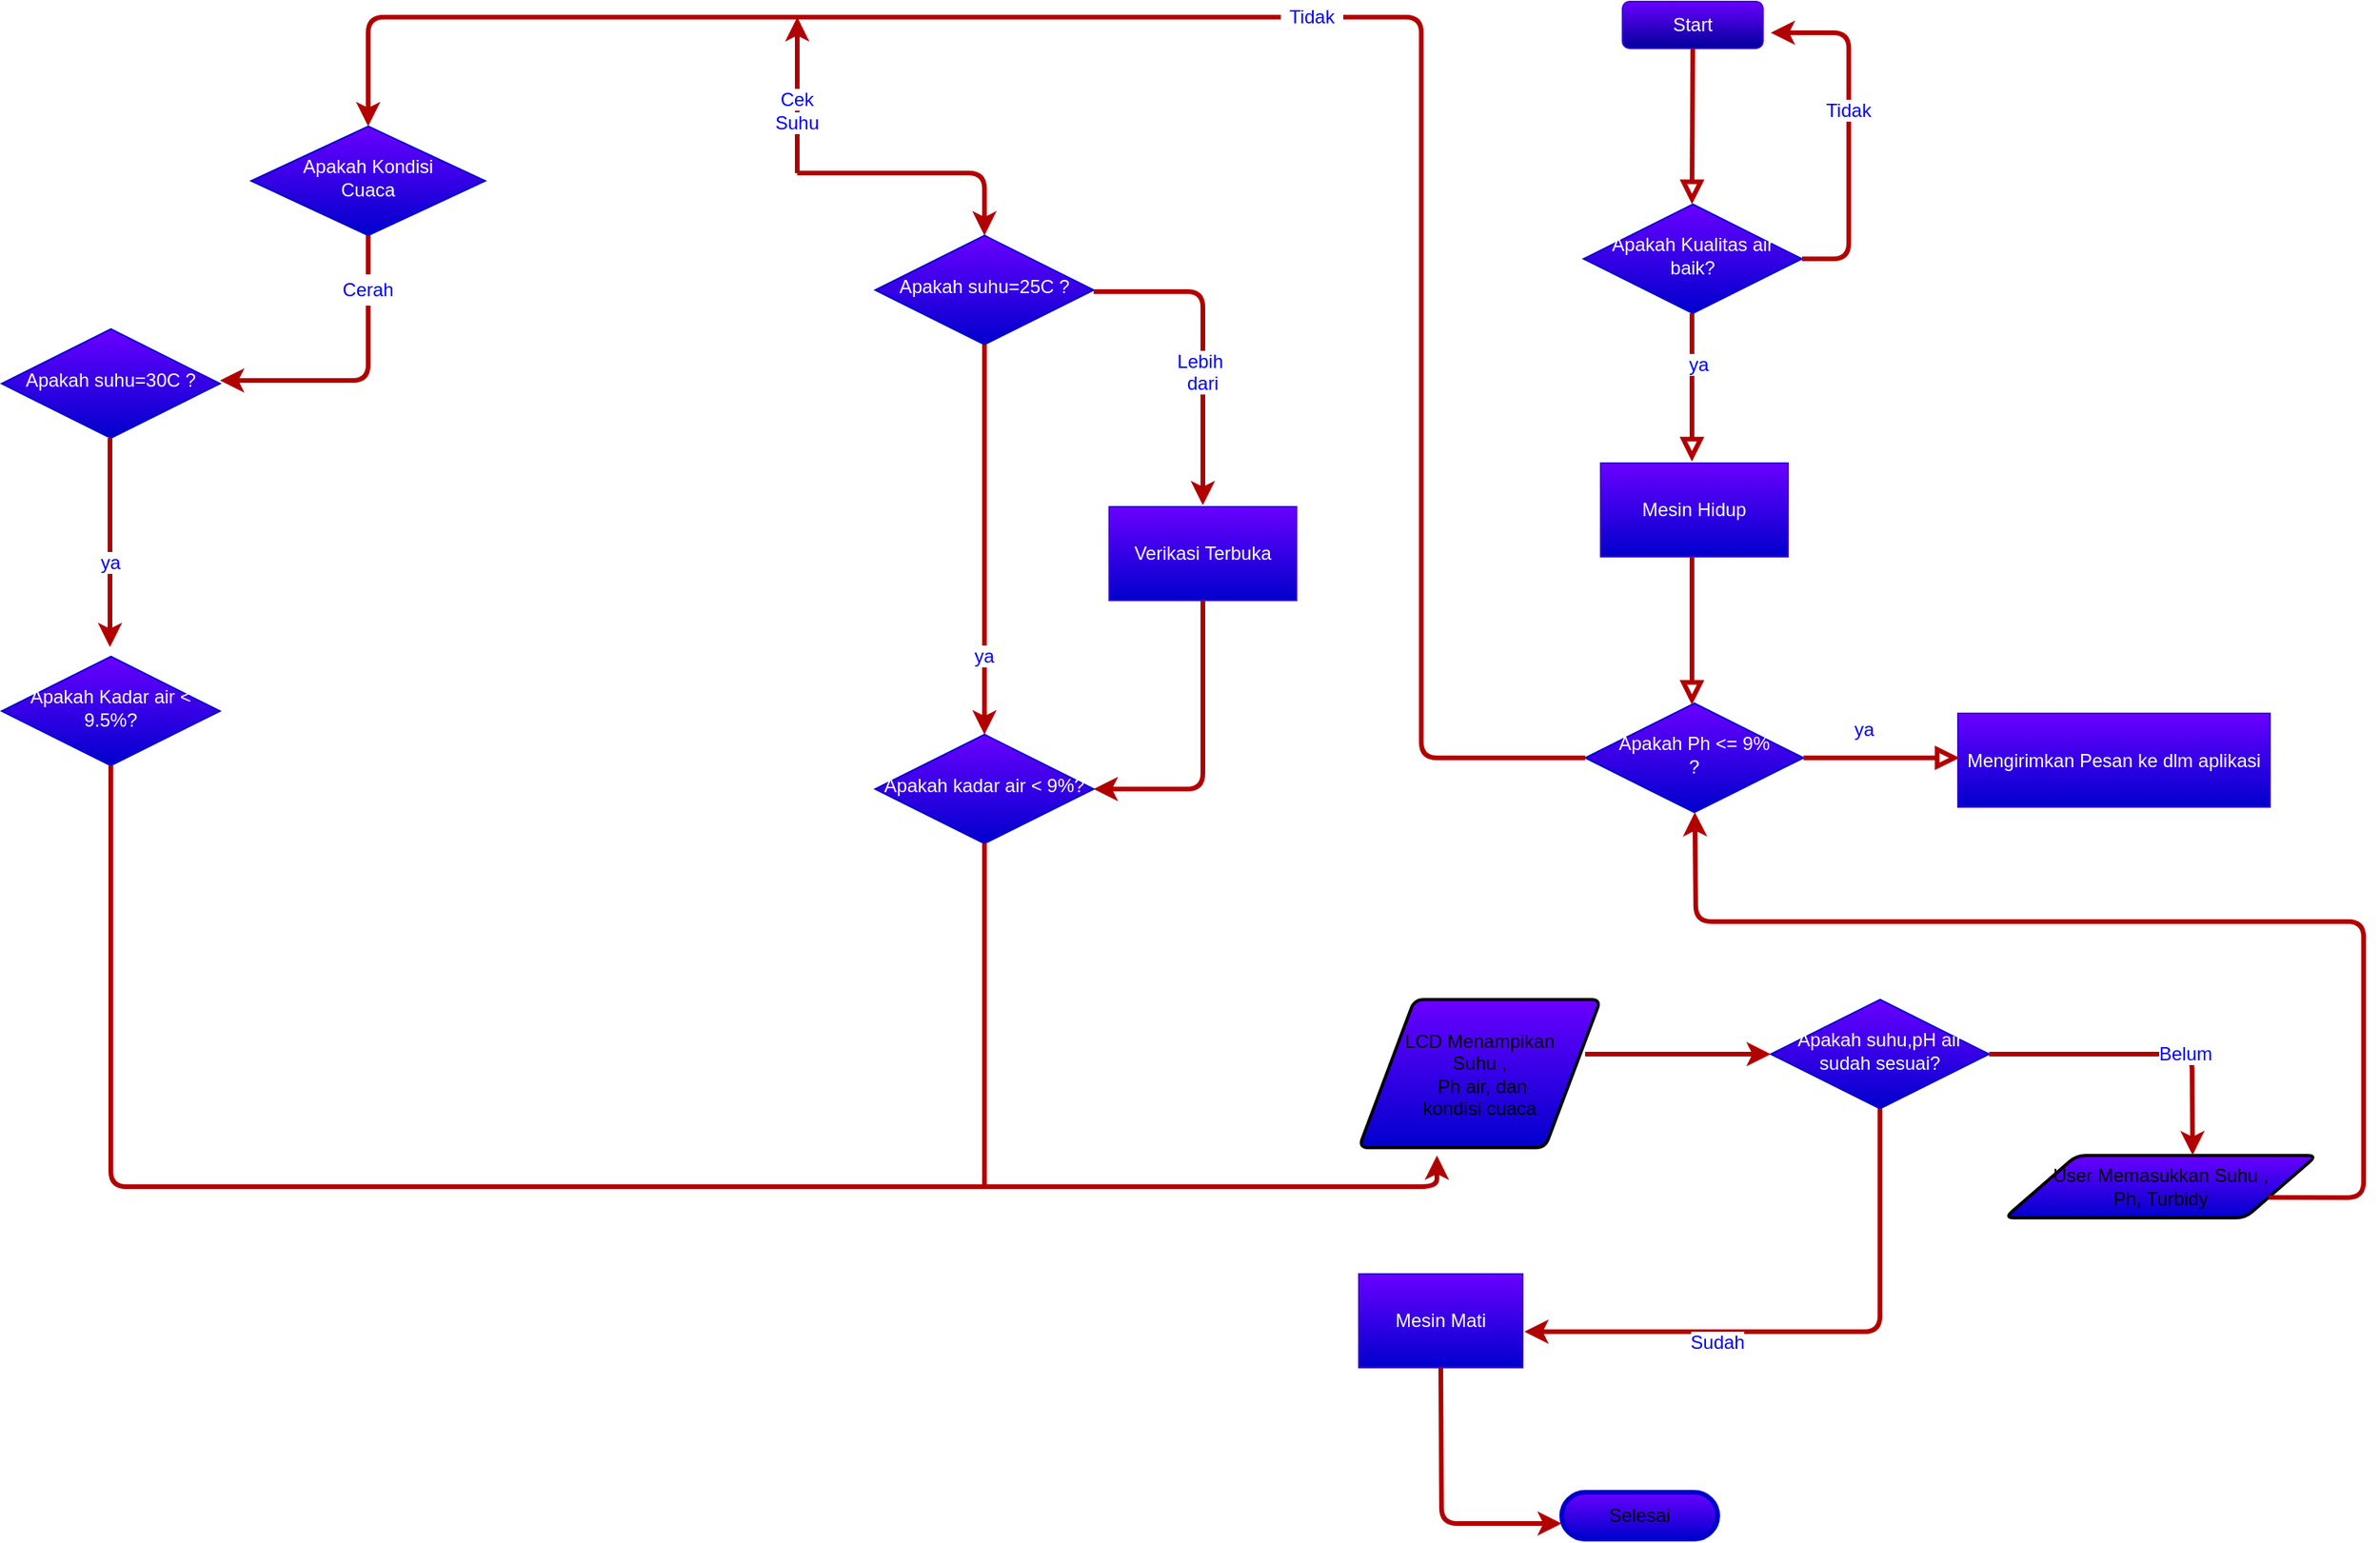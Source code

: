 <mxfile version="14.8.5" type="github">
  <diagram id="C5RBs43oDa-KdzZeNtuy" name="Page-1">
    <mxGraphModel dx="2721" dy="811" grid="1" gridSize="10" guides="1" tooltips="1" connect="1" arrows="1" fold="1" page="1" pageScale="1" pageWidth="1169" pageHeight="827" background="none" math="0" shadow="0">
      <root>
        <mxCell id="WIyWlLk6GJQsqaUBKTNV-0" />
        <mxCell id="WIyWlLk6GJQsqaUBKTNV-1" parent="WIyWlLk6GJQsqaUBKTNV-0" />
        <mxCell id="WIyWlLk6GJQsqaUBKTNV-3" value="Start" style="rounded=1;whiteSpace=wrap;html=1;fontSize=12;glass=0;strokeWidth=1;shadow=0;fillColor=#6a00ff;strokeColor=#3700CC;fontColor=#ffffff;gradientColor=#000099;" parent="WIyWlLk6GJQsqaUBKTNV-1" vertex="1">
          <mxGeometry x="249" y="10" width="90" height="30" as="geometry" />
        </mxCell>
        <mxCell id="WIyWlLk6GJQsqaUBKTNV-10" value="&lt;span style=&quot;color: rgb(255 , 255 , 255)&quot;&gt;Apakah Kualitas air baik?&lt;/span&gt;" style="rhombus;whiteSpace=wrap;html=1;shadow=0;fontFamily=Helvetica;fontSize=12;align=center;strokeWidth=1;spacing=6;spacingTop=-4;fontColor=#000000;fillColor=#6A00FF;gradientColor=#0000CC;strokeColor=#0000CC;" parent="WIyWlLk6GJQsqaUBKTNV-1" vertex="1">
          <mxGeometry x="224" y="140" width="140" height="70" as="geometry" />
        </mxCell>
        <mxCell id="bDoUtLGQbt2k-Oi-LWWi-0" value="Mesin Hidup" style="rounded=0;whiteSpace=wrap;html=1;fillColor=#6a00ff;strokeColor=#3700CC;fontColor=#ffffff;gradientColor=#0000CC;" vertex="1" parent="WIyWlLk6GJQsqaUBKTNV-1">
          <mxGeometry x="235" y="306" width="120" height="60" as="geometry" />
        </mxCell>
        <mxCell id="bDoUtLGQbt2k-Oi-LWWi-30" value="" style="rounded=0;html=1;jettySize=auto;orthogonalLoop=1;fontSize=11;endArrow=block;endFill=0;endSize=8;strokeWidth=3;shadow=0;labelBackgroundColor=none;edgeStyle=orthogonalEdgeStyle;strokeColor=#B20000;fillColor=#e51400;exitX=0.5;exitY=1;exitDx=0;exitDy=0;" edge="1" parent="WIyWlLk6GJQsqaUBKTNV-1" source="WIyWlLk6GJQsqaUBKTNV-3">
          <mxGeometry relative="1" as="geometry">
            <mxPoint x="293.5" y="45" as="sourcePoint" />
            <mxPoint x="293.5" y="140" as="targetPoint" />
          </mxGeometry>
        </mxCell>
        <mxCell id="bDoUtLGQbt2k-Oi-LWWi-31" value="" style="rounded=0;html=1;jettySize=auto;orthogonalLoop=1;fontSize=11;endArrow=block;endFill=0;endSize=8;strokeWidth=3;shadow=0;labelBackgroundColor=none;edgeStyle=orthogonalEdgeStyle;strokeColor=#B20000;fillColor=#e51400;" edge="1" parent="WIyWlLk6GJQsqaUBKTNV-1">
          <mxGeometry relative="1" as="geometry">
            <mxPoint x="293.5" y="210" as="sourcePoint" />
            <mxPoint x="293.5" y="305" as="targetPoint" />
          </mxGeometry>
        </mxCell>
        <mxCell id="bDoUtLGQbt2k-Oi-LWWi-32" value="&lt;span style=&quot;background-color: rgb(255 , 255 , 255)&quot;&gt;&lt;font color=&quot;#0000ff&quot;&gt;ya&lt;/font&gt;&lt;/span&gt;" style="text;html=1;strokeColor=none;fillColor=none;align=center;verticalAlign=middle;whiteSpace=wrap;rounded=0;strokeWidth=3;" vertex="1" parent="WIyWlLk6GJQsqaUBKTNV-1">
          <mxGeometry x="278" y="233" width="40" height="20" as="geometry" />
        </mxCell>
        <mxCell id="bDoUtLGQbt2k-Oi-LWWi-34" value="" style="endArrow=classic;html=1;strokeColor=#B20000;strokeWidth=3;exitX=1;exitY=0.5;exitDx=0;exitDy=0;" edge="1" parent="WIyWlLk6GJQsqaUBKTNV-1" source="WIyWlLk6GJQsqaUBKTNV-10">
          <mxGeometry width="50" height="50" relative="1" as="geometry">
            <mxPoint x="374" y="160" as="sourcePoint" />
            <mxPoint x="344" y="30" as="targetPoint" />
            <Array as="points">
              <mxPoint x="394" y="175" />
              <mxPoint x="394" y="30" />
            </Array>
          </mxGeometry>
        </mxCell>
        <mxCell id="bDoUtLGQbt2k-Oi-LWWi-35" value="&lt;span style=&quot;background-color: rgb(255 , 255 , 255)&quot;&gt;&lt;font color=&quot;#0000ff&quot;&gt;Tidak&lt;/font&gt;&lt;/span&gt;" style="text;html=1;strokeColor=none;fillColor=none;align=center;verticalAlign=middle;whiteSpace=wrap;rounded=0;strokeWidth=3;" vertex="1" parent="WIyWlLk6GJQsqaUBKTNV-1">
          <mxGeometry x="374" y="70" width="40" height="20" as="geometry" />
        </mxCell>
        <mxCell id="bDoUtLGQbt2k-Oi-LWWi-37" value="&lt;span style=&quot;color: rgb(255 , 255 , 255)&quot;&gt;Apakah Ph &amp;lt;= 9%&lt;br&gt;?&lt;/span&gt;" style="rhombus;whiteSpace=wrap;html=1;shadow=0;fontFamily=Helvetica;fontSize=12;align=center;strokeWidth=1;spacing=6;spacingTop=-4;fontColor=#000000;fillColor=#6A00FF;gradientColor=#0000CC;strokeColor=#0000CC;" vertex="1" parent="WIyWlLk6GJQsqaUBKTNV-1">
          <mxGeometry x="225" y="460" width="140" height="70" as="geometry" />
        </mxCell>
        <mxCell id="bDoUtLGQbt2k-Oi-LWWi-38" value="" style="rounded=0;html=1;jettySize=auto;orthogonalLoop=1;fontSize=11;endArrow=block;endFill=0;endSize=8;strokeWidth=3;shadow=0;labelBackgroundColor=none;edgeStyle=orthogonalEdgeStyle;strokeColor=#B20000;fillColor=#e51400;" edge="1" parent="WIyWlLk6GJQsqaUBKTNV-1">
          <mxGeometry relative="1" as="geometry">
            <mxPoint x="293.5" y="366" as="sourcePoint" />
            <mxPoint x="293.5" y="461" as="targetPoint" />
          </mxGeometry>
        </mxCell>
        <mxCell id="bDoUtLGQbt2k-Oi-LWWi-39" value="Mengirimkan Pesan ke dlm aplikasi" style="rounded=0;whiteSpace=wrap;html=1;fillColor=#6a00ff;strokeColor=#3700CC;fontColor=#ffffff;gradientColor=#0000CC;" vertex="1" parent="WIyWlLk6GJQsqaUBKTNV-1">
          <mxGeometry x="464" y="466.5" width="200" height="60" as="geometry" />
        </mxCell>
        <mxCell id="bDoUtLGQbt2k-Oi-LWWi-42" value="&lt;span style=&quot;color: rgb(255 , 255 , 255)&quot;&gt;Apakah suhu=25C ?&lt;/span&gt;" style="rhombus;whiteSpace=wrap;html=1;shadow=0;fontFamily=Helvetica;fontSize=12;align=center;strokeWidth=1;spacing=6;spacingTop=-4;fontColor=#000000;fillColor=#6A00FF;gradientColor=#0000CC;strokeColor=#0000CC;" vertex="1" parent="WIyWlLk6GJQsqaUBKTNV-1">
          <mxGeometry x="-230" y="160" width="140" height="70" as="geometry" />
        </mxCell>
        <mxCell id="bDoUtLGQbt2k-Oi-LWWi-45" value="Verikasi Terbuka" style="rounded=0;whiteSpace=wrap;html=1;fillColor=#6a00ff;strokeColor=#3700CC;fontColor=#ffffff;gradientColor=#0000CC;" vertex="1" parent="WIyWlLk6GJQsqaUBKTNV-1">
          <mxGeometry x="-80" y="334" width="120" height="60" as="geometry" />
        </mxCell>
        <mxCell id="bDoUtLGQbt2k-Oi-LWWi-49" value="&lt;font color=&quot;#ffffff&quot;&gt;Apakah kadar air &amp;lt; 9%?&lt;/font&gt;" style="rhombus;whiteSpace=wrap;html=1;shadow=0;fontFamily=Helvetica;fontSize=12;align=center;strokeWidth=1;spacing=6;spacingTop=-4;fontColor=#000000;fillColor=#6A00FF;gradientColor=#0000CC;strokeColor=#0000CC;" vertex="1" parent="WIyWlLk6GJQsqaUBKTNV-1">
          <mxGeometry x="-230" y="480" width="140" height="70" as="geometry" />
        </mxCell>
        <mxCell id="bDoUtLGQbt2k-Oi-LWWi-54" value="" style="rounded=0;html=1;jettySize=auto;orthogonalLoop=1;fontSize=11;endArrow=block;endFill=0;endSize=8;strokeWidth=3;shadow=0;labelBackgroundColor=none;edgeStyle=orthogonalEdgeStyle;strokeColor=#B20000;fillColor=#e51400;" edge="1" parent="WIyWlLk6GJQsqaUBKTNV-1">
          <mxGeometry relative="1" as="geometry">
            <mxPoint x="365" y="495" as="sourcePoint" />
            <mxPoint x="465" y="495" as="targetPoint" />
            <Array as="points">
              <mxPoint x="465" y="495" />
            </Array>
          </mxGeometry>
        </mxCell>
        <mxCell id="bDoUtLGQbt2k-Oi-LWWi-56" value="&lt;span style=&quot;background-color: rgb(255 , 255 , 255)&quot;&gt;&lt;font color=&quot;#0000ff&quot;&gt;ya&lt;/font&gt;&lt;/span&gt;" style="text;html=1;strokeColor=none;fillColor=none;align=center;verticalAlign=middle;whiteSpace=wrap;rounded=0;strokeWidth=3;" vertex="1" parent="WIyWlLk6GJQsqaUBKTNV-1">
          <mxGeometry x="384" y="466.5" width="40" height="20" as="geometry" />
        </mxCell>
        <mxCell id="bDoUtLGQbt2k-Oi-LWWi-57" value="User Memasukkan Suhu , &lt;br&gt;Ph, Turbidy" style="shape=parallelogram;html=1;strokeWidth=2;perimeter=parallelogramPerimeter;whiteSpace=wrap;rounded=1;arcSize=12;size=0.23;fillColor=#6A00FF;gradientColor=#0000CC;" vertex="1" parent="WIyWlLk6GJQsqaUBKTNV-1">
          <mxGeometry x="494" y="750" width="200" height="40" as="geometry" />
        </mxCell>
        <mxCell id="bDoUtLGQbt2k-Oi-LWWi-59" value="" style="endArrow=classic;html=1;strokeColor=#B20000;strokeWidth=3;exitX=1;exitY=0.75;exitDx=0;exitDy=0;" edge="1" parent="WIyWlLk6GJQsqaUBKTNV-1" source="bDoUtLGQbt2k-Oi-LWWi-57" target="bDoUtLGQbt2k-Oi-LWWi-37">
          <mxGeometry width="50" height="50" relative="1" as="geometry">
            <mxPoint x="614" y="735" as="sourcePoint" />
            <mxPoint x="288" y="590" as="targetPoint" />
            <Array as="points">
              <mxPoint x="724" y="777" />
              <mxPoint x="724" y="670" />
              <mxPoint x="724" y="600" />
              <mxPoint x="518" y="600" />
              <mxPoint x="296" y="600" />
            </Array>
          </mxGeometry>
        </mxCell>
        <mxCell id="bDoUtLGQbt2k-Oi-LWWi-60" value="&lt;span style=&quot;color: rgb(255 , 255 , 255)&quot;&gt;Apakah suhu,pH air sudah sesuai?&lt;/span&gt;" style="rhombus;whiteSpace=wrap;html=1;shadow=0;fontFamily=Helvetica;fontSize=12;align=center;strokeWidth=1;spacing=6;spacingTop=-4;fontColor=#000000;fillColor=#6A00FF;gradientColor=#0000CC;strokeColor=#0000CC;" vertex="1" parent="WIyWlLk6GJQsqaUBKTNV-1">
          <mxGeometry x="344" y="650" width="140" height="70" as="geometry" />
        </mxCell>
        <mxCell id="bDoUtLGQbt2k-Oi-LWWi-61" value="" style="endArrow=classic;html=1;strokeColor=#B20000;strokeWidth=3;exitX=1;exitY=0.5;exitDx=0;exitDy=0;entryX=0.602;entryY=-0.005;entryDx=0;entryDy=0;entryPerimeter=0;" edge="1" parent="WIyWlLk6GJQsqaUBKTNV-1" source="bDoUtLGQbt2k-Oi-LWWi-60" target="bDoUtLGQbt2k-Oi-LWWi-57">
          <mxGeometry width="50" height="50" relative="1" as="geometry">
            <mxPoint x="484" y="670" as="sourcePoint" />
            <mxPoint x="604" y="750" as="targetPoint" />
            <Array as="points">
              <mxPoint x="614" y="685" />
            </Array>
          </mxGeometry>
        </mxCell>
        <mxCell id="bDoUtLGQbt2k-Oi-LWWi-62" value="LCD Menampikan &lt;br&gt;Suhu ,&lt;br&gt;&amp;nbsp;Ph air, dan &lt;br&gt;kondisi cuaca" style="shape=parallelogram;html=1;strokeWidth=2;perimeter=parallelogramPerimeter;whiteSpace=wrap;rounded=1;arcSize=12;size=0.23;fillColor=#6A00FF;gradientColor=#0000CC;" vertex="1" parent="WIyWlLk6GJQsqaUBKTNV-1">
          <mxGeometry x="80" y="650" width="155" height="95" as="geometry" />
        </mxCell>
        <mxCell id="bDoUtLGQbt2k-Oi-LWWi-63" value="" style="endArrow=classic;html=1;strokeColor=#B20000;strokeWidth=3;entryX=0;entryY=0.5;entryDx=0;entryDy=0;" edge="1" parent="WIyWlLk6GJQsqaUBKTNV-1" target="bDoUtLGQbt2k-Oi-LWWi-60">
          <mxGeometry width="50" height="50" relative="1" as="geometry">
            <mxPoint x="225" y="685" as="sourcePoint" />
            <mxPoint x="264" y="650" as="targetPoint" />
            <Array as="points">
              <mxPoint x="274" y="685" />
            </Array>
          </mxGeometry>
        </mxCell>
        <mxCell id="bDoUtLGQbt2k-Oi-LWWi-65" value="Mesin Mati" style="rounded=0;whiteSpace=wrap;html=1;fillColor=#6a00ff;strokeColor=#3700CC;fontColor=#ffffff;gradientColor=#0000CC;" vertex="1" parent="WIyWlLk6GJQsqaUBKTNV-1">
          <mxGeometry x="80" y="826" width="105" height="60" as="geometry" />
        </mxCell>
        <mxCell id="bDoUtLGQbt2k-Oi-LWWi-66" value="" style="endArrow=classic;html=1;strokeColor=#B20000;strokeWidth=3;exitX=0.5;exitY=1;exitDx=0;exitDy=0;entryX=1.01;entryY=0.617;entryDx=0;entryDy=0;entryPerimeter=0;" edge="1" parent="WIyWlLk6GJQsqaUBKTNV-1" source="bDoUtLGQbt2k-Oi-LWWi-60" target="bDoUtLGQbt2k-Oi-LWWi-65">
          <mxGeometry width="50" height="50" relative="1" as="geometry">
            <mxPoint x="250" y="876" as="sourcePoint" />
            <mxPoint x="300" y="826" as="targetPoint" />
            <Array as="points">
              <mxPoint x="414" y="863" />
            </Array>
          </mxGeometry>
        </mxCell>
        <mxCell id="bDoUtLGQbt2k-Oi-LWWi-68" value="Selesai" style="rounded=1;whiteSpace=wrap;html=1;strokeColor=#0000CC;strokeWidth=3;fillColor=#6A00FF;gradientColor=#0000CC;arcSize=50;" vertex="1" parent="WIyWlLk6GJQsqaUBKTNV-1">
          <mxGeometry x="210" y="966" width="100" height="30" as="geometry" />
        </mxCell>
        <mxCell id="bDoUtLGQbt2k-Oi-LWWi-69" value="" style="endArrow=classic;html=1;strokeColor=#B20000;strokeWidth=3;exitX=0.5;exitY=1;exitDx=0;exitDy=0;" edge="1" parent="WIyWlLk6GJQsqaUBKTNV-1" source="bDoUtLGQbt2k-Oi-LWWi-65">
          <mxGeometry width="50" height="50" relative="1" as="geometry">
            <mxPoint x="250" y="876" as="sourcePoint" />
            <mxPoint x="210" y="986" as="targetPoint" />
            <Array as="points">
              <mxPoint x="133" y="986" />
              <mxPoint x="170" y="986" />
              <mxPoint x="190" y="986" />
            </Array>
          </mxGeometry>
        </mxCell>
        <mxCell id="bDoUtLGQbt2k-Oi-LWWi-70" value="" style="endArrow=classic;html=1;strokeColor=#B20000;strokeWidth=3;exitX=0;exitY=0.5;exitDx=0;exitDy=0;entryX=0.5;entryY=0;entryDx=0;entryDy=0;startArrow=none;" edge="1" parent="WIyWlLk6GJQsqaUBKTNV-1" source="bDoUtLGQbt2k-Oi-LWWi-92" target="bDoUtLGQbt2k-Oi-LWWi-71">
          <mxGeometry width="50" height="50" relative="1" as="geometry">
            <mxPoint x="100" y="495" as="sourcePoint" />
            <mxPoint x="-400" y="80" as="targetPoint" />
            <Array as="points">
              <mxPoint x="-400" y="20" />
              <mxPoint x="-480" y="20" />
              <mxPoint x="-555" y="20" />
            </Array>
          </mxGeometry>
        </mxCell>
        <mxCell id="bDoUtLGQbt2k-Oi-LWWi-71" value="&lt;font color=&quot;#ffffff&quot;&gt;Apakah Kondisi&lt;br&gt;Cuaca&lt;/font&gt;" style="rhombus;whiteSpace=wrap;html=1;shadow=0;fontFamily=Helvetica;fontSize=12;align=center;strokeWidth=1;spacing=6;spacingTop=-4;fontColor=#000000;fillColor=#6A00FF;gradientColor=#0000CC;strokeColor=#0000CC;" vertex="1" parent="WIyWlLk6GJQsqaUBKTNV-1">
          <mxGeometry x="-630" y="90" width="150" height="70" as="geometry" />
        </mxCell>
        <mxCell id="bDoUtLGQbt2k-Oi-LWWi-72" value="&lt;span style=&quot;background-color: rgb(255 , 255 , 255)&quot;&gt;&lt;font color=&quot;#0000ff&quot;&gt;Sudah&lt;/font&gt;&lt;/span&gt;" style="text;html=1;strokeColor=none;fillColor=none;align=center;verticalAlign=middle;whiteSpace=wrap;rounded=0;strokeWidth=3;" vertex="1" parent="WIyWlLk6GJQsqaUBKTNV-1">
          <mxGeometry x="290" y="860" width="40" height="20" as="geometry" />
        </mxCell>
        <mxCell id="bDoUtLGQbt2k-Oi-LWWi-73" value="&lt;span style=&quot;background-color: rgb(255 , 255 , 255)&quot;&gt;&lt;font color=&quot;#0000ff&quot;&gt;Belum&lt;/font&gt;&lt;/span&gt;" style="text;html=1;strokeColor=none;fillColor=none;align=center;verticalAlign=middle;whiteSpace=wrap;rounded=0;strokeWidth=3;" vertex="1" parent="WIyWlLk6GJQsqaUBKTNV-1">
          <mxGeometry x="590" y="675" width="40" height="20" as="geometry" />
        </mxCell>
        <mxCell id="bDoUtLGQbt2k-Oi-LWWi-75" value="" style="endArrow=classic;html=1;strokeColor=#B20000;strokeWidth=3;" edge="1" parent="WIyWlLk6GJQsqaUBKTNV-1">
          <mxGeometry width="50" height="50" relative="1" as="geometry">
            <mxPoint x="-280" y="120" as="sourcePoint" />
            <mxPoint x="-280" y="20" as="targetPoint" />
          </mxGeometry>
        </mxCell>
        <mxCell id="bDoUtLGQbt2k-Oi-LWWi-76" value="" style="endArrow=classic;html=1;strokeColor=#B20000;strokeWidth=3;entryX=0.5;entryY=0;entryDx=0;entryDy=0;" edge="1" parent="WIyWlLk6GJQsqaUBKTNV-1" target="bDoUtLGQbt2k-Oi-LWWi-42">
          <mxGeometry width="50" height="50" relative="1" as="geometry">
            <mxPoint x="-280" y="120" as="sourcePoint" />
            <mxPoint x="-150" y="190" as="targetPoint" />
            <Array as="points">
              <mxPoint x="-160" y="120" />
            </Array>
          </mxGeometry>
        </mxCell>
        <mxCell id="bDoUtLGQbt2k-Oi-LWWi-77" value="" style="endArrow=classic;html=1;strokeColor=#B20000;strokeWidth=3;" edge="1" parent="WIyWlLk6GJQsqaUBKTNV-1">
          <mxGeometry width="50" height="50" relative="1" as="geometry">
            <mxPoint x="-90" y="196" as="sourcePoint" />
            <mxPoint x="-20" y="333" as="targetPoint" />
            <Array as="points">
              <mxPoint x="-20" y="196" />
            </Array>
          </mxGeometry>
        </mxCell>
        <mxCell id="bDoUtLGQbt2k-Oi-LWWi-78" value="" style="endArrow=classic;html=1;strokeColor=#B20000;strokeWidth=3;exitX=0.5;exitY=1;exitDx=0;exitDy=0;entryX=1;entryY=0.5;entryDx=0;entryDy=0;" edge="1" parent="WIyWlLk6GJQsqaUBKTNV-1" source="bDoUtLGQbt2k-Oi-LWWi-45" target="bDoUtLGQbt2k-Oi-LWWi-49">
          <mxGeometry width="50" height="50" relative="1" as="geometry">
            <mxPoint x="-20" y="400" as="sourcePoint" />
            <mxPoint x="-90" y="510" as="targetPoint" />
            <Array as="points">
              <mxPoint x="-20" y="515" />
            </Array>
          </mxGeometry>
        </mxCell>
        <mxCell id="bDoUtLGQbt2k-Oi-LWWi-80" value="" style="endArrow=classic;html=1;strokeColor=#B20000;strokeWidth=3;exitX=0.5;exitY=1;exitDx=0;exitDy=0;startArrow=none;" edge="1" parent="WIyWlLk6GJQsqaUBKTNV-1" source="bDoUtLGQbt2k-Oi-LWWi-83">
          <mxGeometry width="50" height="50" relative="1" as="geometry">
            <mxPoint x="-580" y="253" as="sourcePoint" />
            <mxPoint x="-650" y="253" as="targetPoint" />
            <Array as="points">
              <mxPoint x="-555" y="253" />
            </Array>
          </mxGeometry>
        </mxCell>
        <mxCell id="bDoUtLGQbt2k-Oi-LWWi-83" value="&lt;span style=&quot;background-color: rgb(255 , 255 , 255)&quot;&gt;&lt;font color=&quot;#0000ff&quot;&gt;Cerah&lt;br&gt;&lt;/font&gt;&lt;/span&gt;" style="text;html=1;strokeColor=none;fillColor=none;align=center;verticalAlign=middle;whiteSpace=wrap;rounded=0;strokeWidth=3;" vertex="1" parent="WIyWlLk6GJQsqaUBKTNV-1">
          <mxGeometry x="-575" y="185" width="40" height="20" as="geometry" />
        </mxCell>
        <mxCell id="bDoUtLGQbt2k-Oi-LWWi-86" value="" style="endArrow=none;html=1;strokeColor=#B20000;strokeWidth=3;exitX=0.5;exitY=1;exitDx=0;exitDy=0;" edge="1" parent="WIyWlLk6GJQsqaUBKTNV-1" source="bDoUtLGQbt2k-Oi-LWWi-71" target="bDoUtLGQbt2k-Oi-LWWi-83">
          <mxGeometry width="50" height="50" relative="1" as="geometry">
            <mxPoint x="-555" y="160" as="sourcePoint" />
            <mxPoint x="-650" y="253" as="targetPoint" />
            <Array as="points" />
          </mxGeometry>
        </mxCell>
        <mxCell id="bDoUtLGQbt2k-Oi-LWWi-87" value="&lt;span style=&quot;color: rgb(255 , 255 , 255)&quot;&gt;Apakah suhu=30C ?&lt;/span&gt;" style="rhombus;whiteSpace=wrap;html=1;shadow=0;fontFamily=Helvetica;fontSize=12;align=center;strokeWidth=1;spacing=6;spacingTop=-4;fontColor=#000000;fillColor=#6A00FF;gradientColor=#0000CC;strokeColor=#0000CC;" vertex="1" parent="WIyWlLk6GJQsqaUBKTNV-1">
          <mxGeometry x="-790" y="220" width="140" height="70" as="geometry" />
        </mxCell>
        <mxCell id="bDoUtLGQbt2k-Oi-LWWi-88" value="" style="endArrow=classic;html=1;strokeColor=#B20000;strokeWidth=3;" edge="1" parent="WIyWlLk6GJQsqaUBKTNV-1">
          <mxGeometry width="50" height="50" relative="1" as="geometry">
            <mxPoint x="-720.5" y="290" as="sourcePoint" />
            <mxPoint x="-720.5" y="424" as="targetPoint" />
          </mxGeometry>
        </mxCell>
        <mxCell id="bDoUtLGQbt2k-Oi-LWWi-89" value="" style="endArrow=classic;html=1;strokeColor=#B20000;strokeWidth=3;exitX=0.5;exitY=1;exitDx=0;exitDy=0;" edge="1" parent="WIyWlLk6GJQsqaUBKTNV-1" source="bDoUtLGQbt2k-Oi-LWWi-42">
          <mxGeometry width="50" height="50" relative="1" as="geometry">
            <mxPoint x="-185" y="320" as="sourcePoint" />
            <mxPoint x="-160" y="480" as="targetPoint" />
          </mxGeometry>
        </mxCell>
        <mxCell id="bDoUtLGQbt2k-Oi-LWWi-90" value="&lt;span style=&quot;background-color: rgb(255 , 255 , 255)&quot;&gt;&lt;font color=&quot;#0000ff&quot;&gt;ya&lt;/font&gt;&lt;/span&gt;" style="text;html=1;strokeColor=none;fillColor=none;align=center;verticalAlign=middle;whiteSpace=wrap;rounded=0;strokeWidth=3;" vertex="1" parent="WIyWlLk6GJQsqaUBKTNV-1">
          <mxGeometry x="-180" y="420" width="40" height="20" as="geometry" />
        </mxCell>
        <mxCell id="bDoUtLGQbt2k-Oi-LWWi-91" value="&lt;span style=&quot;background-color: rgb(255 , 255 , 255)&quot;&gt;&lt;font color=&quot;#0000ff&quot;&gt;Lebih&amp;nbsp; dari&lt;br&gt;&lt;br&gt;&lt;/font&gt;&lt;/span&gt;" style="text;html=1;strokeColor=none;fillColor=none;align=center;verticalAlign=middle;whiteSpace=wrap;rounded=0;strokeWidth=3;" vertex="1" parent="WIyWlLk6GJQsqaUBKTNV-1">
          <mxGeometry x="-40" y="245" width="40" height="20" as="geometry" />
        </mxCell>
        <mxCell id="bDoUtLGQbt2k-Oi-LWWi-92" value="&lt;span style=&quot;background-color: rgb(255 , 255 , 255)&quot;&gt;&lt;font color=&quot;#0000ff&quot;&gt;Tidak&lt;br&gt;&lt;/font&gt;&lt;/span&gt;" style="text;html=1;strokeColor=none;fillColor=none;align=center;verticalAlign=middle;whiteSpace=wrap;rounded=0;strokeWidth=3;" vertex="1" parent="WIyWlLk6GJQsqaUBKTNV-1">
          <mxGeometry x="30" y="10" width="40" height="20" as="geometry" />
        </mxCell>
        <mxCell id="bDoUtLGQbt2k-Oi-LWWi-99" value="" style="endArrow=none;html=1;strokeColor=#B20000;strokeWidth=3;exitX=0;exitY=0.5;exitDx=0;exitDy=0;entryX=1;entryY=0.5;entryDx=0;entryDy=0;" edge="1" parent="WIyWlLk6GJQsqaUBKTNV-1" source="bDoUtLGQbt2k-Oi-LWWi-37" target="bDoUtLGQbt2k-Oi-LWWi-92">
          <mxGeometry width="50" height="50" relative="1" as="geometry">
            <mxPoint x="225" y="495" as="sourcePoint" />
            <mxPoint x="-555" y="90" as="targetPoint" />
            <Array as="points">
              <mxPoint x="120" y="495" />
              <mxPoint x="120" y="250" />
              <mxPoint x="120" y="20" />
            </Array>
          </mxGeometry>
        </mxCell>
        <mxCell id="bDoUtLGQbt2k-Oi-LWWi-100" value="&lt;span style=&quot;background-color: rgb(255 , 255 , 255)&quot;&gt;&lt;font color=&quot;#0000ff&quot;&gt;Cek Suhu&lt;br&gt;&lt;/font&gt;&lt;/span&gt;" style="text;html=1;strokeColor=none;fillColor=none;align=center;verticalAlign=middle;whiteSpace=wrap;rounded=0;strokeWidth=3;" vertex="1" parent="WIyWlLk6GJQsqaUBKTNV-1">
          <mxGeometry x="-300" y="70" width="40" height="20" as="geometry" />
        </mxCell>
        <mxCell id="bDoUtLGQbt2k-Oi-LWWi-101" value="&lt;span style=&quot;color: rgb(255 , 255 , 255)&quot;&gt;Apakah Kadar air &amp;lt;&lt;br&gt;9.5%?&lt;/span&gt;" style="rhombus;whiteSpace=wrap;html=1;shadow=0;fontFamily=Helvetica;fontSize=12;align=center;strokeWidth=1;spacing=6;spacingTop=-4;fontColor=#000000;fillColor=#6A00FF;gradientColor=#0000CC;strokeColor=#0000CC;" vertex="1" parent="WIyWlLk6GJQsqaUBKTNV-1">
          <mxGeometry x="-790" y="430" width="140" height="70" as="geometry" />
        </mxCell>
        <mxCell id="bDoUtLGQbt2k-Oi-LWWi-102" value="&lt;span style=&quot;background-color: rgb(255 , 255 , 255)&quot;&gt;&lt;font color=&quot;#0000ff&quot;&gt;ya&lt;/font&gt;&lt;/span&gt;" style="text;html=1;strokeColor=none;fillColor=none;align=center;verticalAlign=middle;whiteSpace=wrap;rounded=0;strokeWidth=3;" vertex="1" parent="WIyWlLk6GJQsqaUBKTNV-1">
          <mxGeometry x="-740" y="360" width="40" height="20" as="geometry" />
        </mxCell>
        <mxCell id="bDoUtLGQbt2k-Oi-LWWi-103" value="" style="endArrow=classic;html=1;strokeColor=#B20000;strokeWidth=3;exitX=0.5;exitY=1;exitDx=0;exitDy=0;" edge="1" parent="WIyWlLk6GJQsqaUBKTNV-1" source="bDoUtLGQbt2k-Oi-LWWi-101">
          <mxGeometry width="50" height="50" relative="1" as="geometry">
            <mxPoint x="-720" y="780" as="sourcePoint" />
            <mxPoint x="130" y="750" as="targetPoint" />
            <Array as="points">
              <mxPoint x="-720" y="770" />
              <mxPoint x="60" y="770" />
              <mxPoint x="130" y="770" />
            </Array>
          </mxGeometry>
        </mxCell>
        <mxCell id="bDoUtLGQbt2k-Oi-LWWi-104" value="" style="endArrow=none;html=1;strokeColor=#B20000;strokeWidth=3;entryX=0.5;entryY=1;entryDx=0;entryDy=0;" edge="1" parent="WIyWlLk6GJQsqaUBKTNV-1" target="bDoUtLGQbt2k-Oi-LWWi-49">
          <mxGeometry width="50" height="50" relative="1" as="geometry">
            <mxPoint x="-160" y="770" as="sourcePoint" />
            <mxPoint x="-220" y="610" as="targetPoint" />
            <Array as="points">
              <mxPoint x="-160" y="630" />
            </Array>
          </mxGeometry>
        </mxCell>
      </root>
    </mxGraphModel>
  </diagram>
</mxfile>
